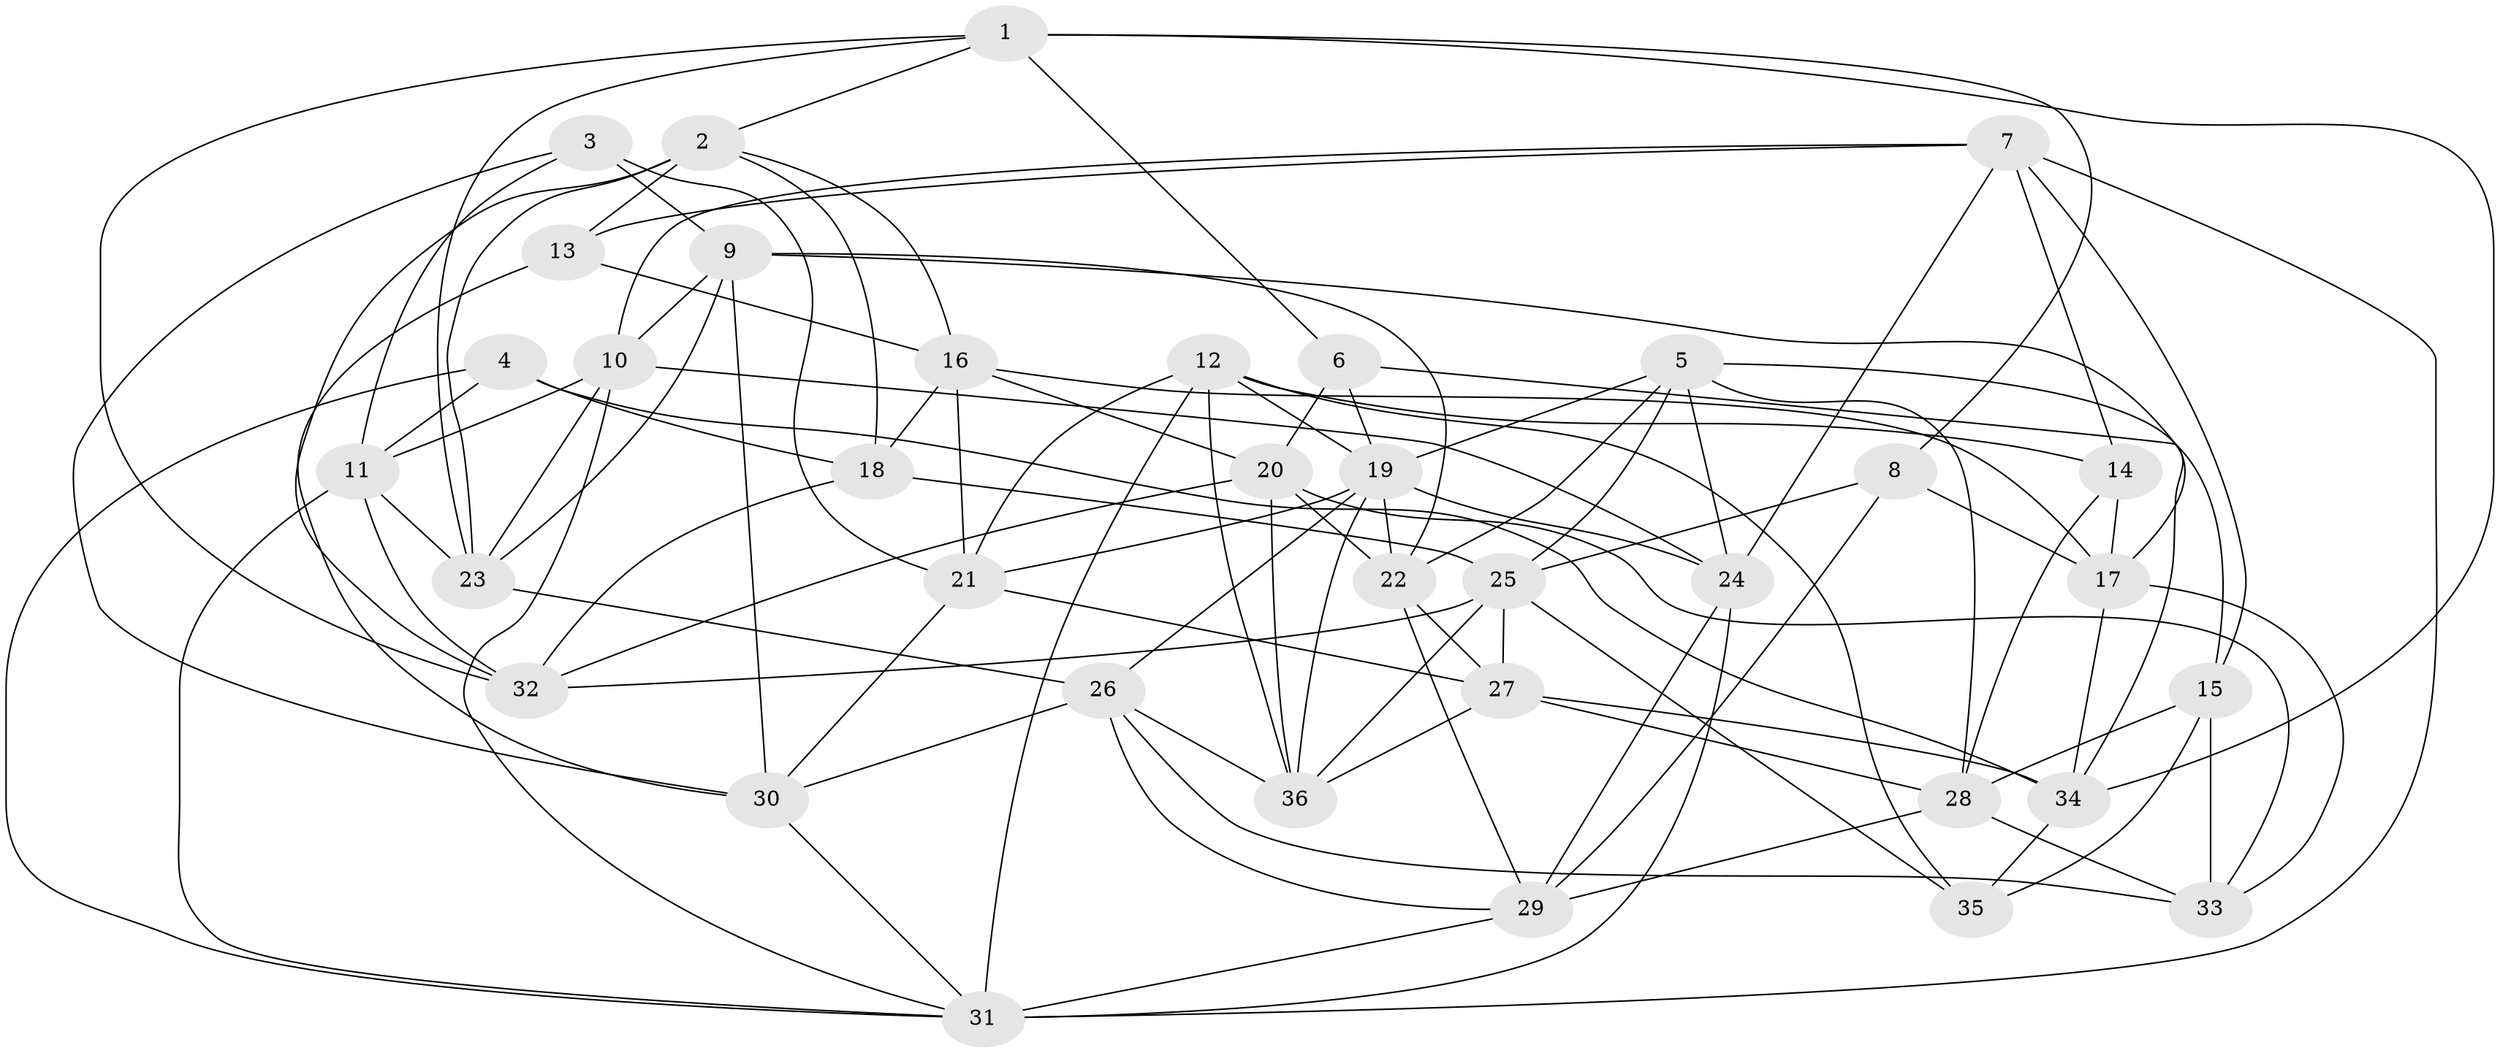 // original degree distribution, {4: 1.0}
// Generated by graph-tools (version 1.1) at 2025/50/03/09/25 03:50:47]
// undirected, 36 vertices, 102 edges
graph export_dot {
graph [start="1"]
  node [color=gray90,style=filled];
  1;
  2;
  3;
  4;
  5;
  6;
  7;
  8;
  9;
  10;
  11;
  12;
  13;
  14;
  15;
  16;
  17;
  18;
  19;
  20;
  21;
  22;
  23;
  24;
  25;
  26;
  27;
  28;
  29;
  30;
  31;
  32;
  33;
  34;
  35;
  36;
  1 -- 2 [weight=1.0];
  1 -- 6 [weight=1.0];
  1 -- 8 [weight=1.0];
  1 -- 23 [weight=1.0];
  1 -- 32 [weight=1.0];
  1 -- 34 [weight=1.0];
  2 -- 13 [weight=1.0];
  2 -- 16 [weight=1.0];
  2 -- 18 [weight=1.0];
  2 -- 23 [weight=1.0];
  2 -- 32 [weight=1.0];
  3 -- 9 [weight=1.0];
  3 -- 11 [weight=1.0];
  3 -- 21 [weight=1.0];
  3 -- 30 [weight=1.0];
  4 -- 11 [weight=1.0];
  4 -- 18 [weight=1.0];
  4 -- 31 [weight=1.0];
  4 -- 34 [weight=1.0];
  5 -- 19 [weight=1.0];
  5 -- 22 [weight=1.0];
  5 -- 24 [weight=1.0];
  5 -- 25 [weight=1.0];
  5 -- 28 [weight=1.0];
  5 -- 34 [weight=1.0];
  6 -- 15 [weight=1.0];
  6 -- 19 [weight=1.0];
  6 -- 20 [weight=1.0];
  7 -- 10 [weight=1.0];
  7 -- 13 [weight=1.0];
  7 -- 14 [weight=1.0];
  7 -- 15 [weight=1.0];
  7 -- 24 [weight=1.0];
  7 -- 31 [weight=1.0];
  8 -- 17 [weight=1.0];
  8 -- 25 [weight=1.0];
  8 -- 29 [weight=1.0];
  9 -- 10 [weight=1.0];
  9 -- 17 [weight=1.0];
  9 -- 22 [weight=1.0];
  9 -- 23 [weight=1.0];
  9 -- 30 [weight=1.0];
  10 -- 11 [weight=1.0];
  10 -- 23 [weight=1.0];
  10 -- 24 [weight=1.0];
  10 -- 31 [weight=1.0];
  11 -- 23 [weight=1.0];
  11 -- 31 [weight=1.0];
  11 -- 32 [weight=1.0];
  12 -- 14 [weight=1.0];
  12 -- 19 [weight=1.0];
  12 -- 21 [weight=1.0];
  12 -- 31 [weight=1.0];
  12 -- 35 [weight=1.0];
  12 -- 36 [weight=1.0];
  13 -- 16 [weight=1.0];
  13 -- 30 [weight=1.0];
  14 -- 17 [weight=1.0];
  14 -- 28 [weight=1.0];
  15 -- 28 [weight=1.0];
  15 -- 33 [weight=2.0];
  15 -- 35 [weight=1.0];
  16 -- 17 [weight=1.0];
  16 -- 18 [weight=1.0];
  16 -- 20 [weight=1.0];
  16 -- 21 [weight=1.0];
  17 -- 33 [weight=1.0];
  17 -- 34 [weight=1.0];
  18 -- 25 [weight=2.0];
  18 -- 32 [weight=1.0];
  19 -- 21 [weight=1.0];
  19 -- 22 [weight=1.0];
  19 -- 24 [weight=1.0];
  19 -- 26 [weight=1.0];
  19 -- 36 [weight=1.0];
  20 -- 22 [weight=1.0];
  20 -- 32 [weight=1.0];
  20 -- 33 [weight=1.0];
  20 -- 36 [weight=1.0];
  21 -- 27 [weight=1.0];
  21 -- 30 [weight=1.0];
  22 -- 27 [weight=1.0];
  22 -- 29 [weight=1.0];
  23 -- 26 [weight=1.0];
  24 -- 29 [weight=1.0];
  24 -- 31 [weight=1.0];
  25 -- 27 [weight=1.0];
  25 -- 32 [weight=1.0];
  25 -- 35 [weight=1.0];
  25 -- 36 [weight=1.0];
  26 -- 29 [weight=1.0];
  26 -- 30 [weight=1.0];
  26 -- 33 [weight=1.0];
  26 -- 36 [weight=1.0];
  27 -- 28 [weight=1.0];
  27 -- 34 [weight=1.0];
  27 -- 36 [weight=1.0];
  28 -- 29 [weight=1.0];
  28 -- 33 [weight=1.0];
  29 -- 31 [weight=1.0];
  30 -- 31 [weight=1.0];
  34 -- 35 [weight=1.0];
}
